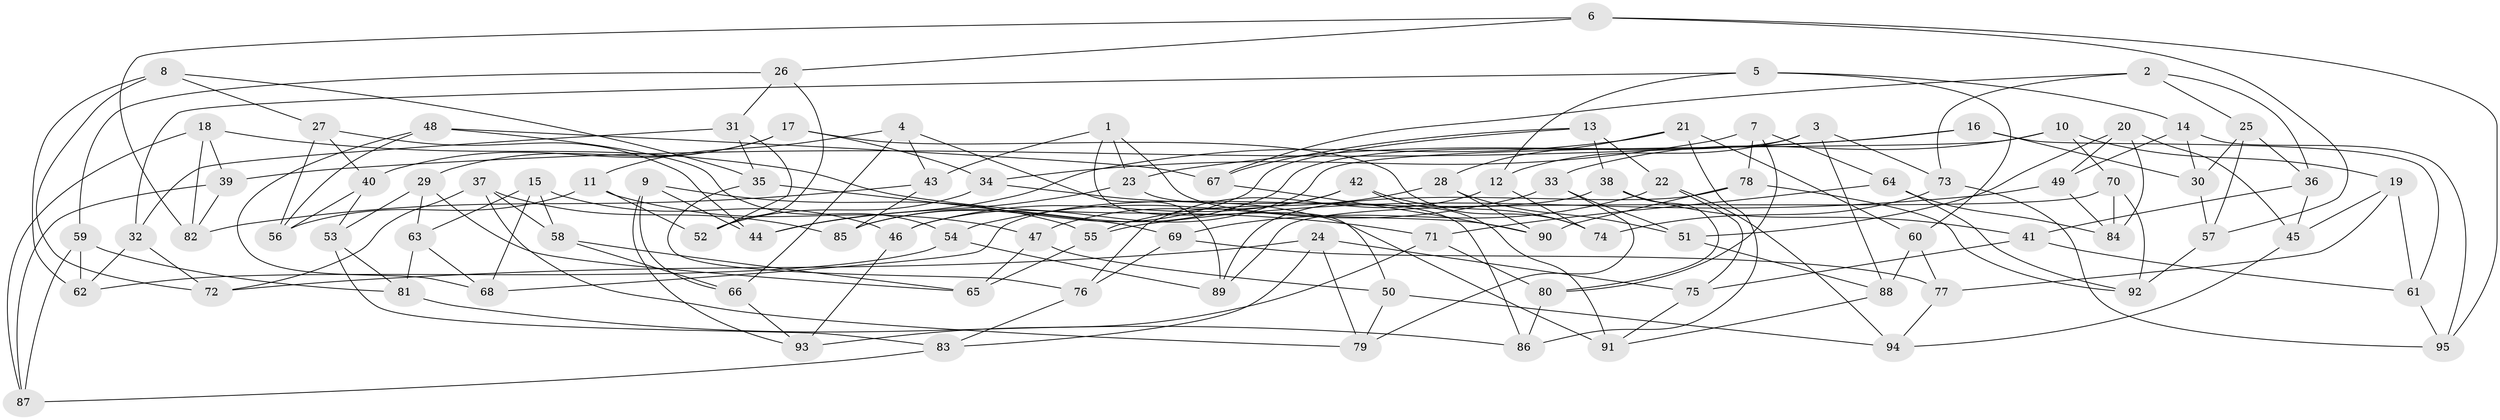 // coarse degree distribution, {6: 0.3333333333333333, 5: 0.10606060606060606, 4: 0.5151515151515151, 3: 0.045454545454545456}
// Generated by graph-tools (version 1.1) at 2025/24/03/03/25 07:24:28]
// undirected, 95 vertices, 190 edges
graph export_dot {
graph [start="1"]
  node [color=gray90,style=filled];
  1;
  2;
  3;
  4;
  5;
  6;
  7;
  8;
  9;
  10;
  11;
  12;
  13;
  14;
  15;
  16;
  17;
  18;
  19;
  20;
  21;
  22;
  23;
  24;
  25;
  26;
  27;
  28;
  29;
  30;
  31;
  32;
  33;
  34;
  35;
  36;
  37;
  38;
  39;
  40;
  41;
  42;
  43;
  44;
  45;
  46;
  47;
  48;
  49;
  50;
  51;
  52;
  53;
  54;
  55;
  56;
  57;
  58;
  59;
  60;
  61;
  62;
  63;
  64;
  65;
  66;
  67;
  68;
  69;
  70;
  71;
  72;
  73;
  74;
  75;
  76;
  77;
  78;
  79;
  80;
  81;
  82;
  83;
  84;
  85;
  86;
  87;
  88;
  89;
  90;
  91;
  92;
  93;
  94;
  95;
  1 -- 90;
  1 -- 43;
  1 -- 50;
  1 -- 23;
  2 -- 67;
  2 -- 73;
  2 -- 36;
  2 -- 25;
  3 -- 88;
  3 -- 73;
  3 -- 85;
  3 -- 12;
  4 -- 43;
  4 -- 89;
  4 -- 66;
  4 -- 11;
  5 -- 32;
  5 -- 12;
  5 -- 14;
  5 -- 60;
  6 -- 95;
  6 -- 57;
  6 -- 26;
  6 -- 82;
  7 -- 78;
  7 -- 64;
  7 -- 34;
  7 -- 80;
  8 -- 62;
  8 -- 27;
  8 -- 35;
  8 -- 72;
  9 -- 93;
  9 -- 66;
  9 -- 55;
  9 -- 44;
  10 -- 19;
  10 -- 33;
  10 -- 46;
  10 -- 70;
  11 -- 47;
  11 -- 52;
  11 -- 56;
  12 -- 76;
  12 -- 74;
  13 -- 67;
  13 -- 38;
  13 -- 22;
  13 -- 85;
  14 -- 49;
  14 -- 95;
  14 -- 30;
  15 -- 58;
  15 -- 46;
  15 -- 68;
  15 -- 63;
  16 -- 23;
  16 -- 61;
  16 -- 30;
  16 -- 39;
  17 -- 74;
  17 -- 29;
  17 -- 34;
  17 -- 40;
  18 -- 82;
  18 -- 71;
  18 -- 39;
  18 -- 87;
  19 -- 61;
  19 -- 45;
  19 -- 77;
  20 -- 45;
  20 -- 49;
  20 -- 51;
  20 -- 84;
  21 -- 28;
  21 -- 44;
  21 -- 60;
  21 -- 86;
  22 -- 75;
  22 -- 69;
  22 -- 94;
  23 -- 44;
  23 -- 86;
  24 -- 83;
  24 -- 75;
  24 -- 72;
  24 -- 79;
  25 -- 30;
  25 -- 36;
  25 -- 57;
  26 -- 59;
  26 -- 52;
  26 -- 31;
  27 -- 40;
  27 -- 44;
  27 -- 56;
  28 -- 51;
  28 -- 55;
  28 -- 90;
  29 -- 63;
  29 -- 53;
  29 -- 65;
  30 -- 57;
  31 -- 32;
  31 -- 52;
  31 -- 35;
  32 -- 62;
  32 -- 72;
  33 -- 51;
  33 -- 79;
  33 -- 54;
  34 -- 91;
  34 -- 52;
  35 -- 69;
  35 -- 76;
  36 -- 45;
  36 -- 41;
  37 -- 58;
  37 -- 79;
  37 -- 72;
  37 -- 85;
  38 -- 68;
  38 -- 41;
  38 -- 80;
  39 -- 82;
  39 -- 87;
  40 -- 56;
  40 -- 53;
  41 -- 61;
  41 -- 75;
  42 -- 47;
  42 -- 74;
  42 -- 91;
  42 -- 46;
  43 -- 85;
  43 -- 82;
  45 -- 94;
  46 -- 93;
  47 -- 65;
  47 -- 50;
  48 -- 56;
  48 -- 67;
  48 -- 68;
  48 -- 54;
  49 -- 84;
  49 -- 55;
  50 -- 79;
  50 -- 94;
  51 -- 88;
  53 -- 81;
  53 -- 83;
  54 -- 89;
  54 -- 62;
  55 -- 65;
  57 -- 92;
  58 -- 65;
  58 -- 66;
  59 -- 62;
  59 -- 81;
  59 -- 87;
  60 -- 88;
  60 -- 77;
  61 -- 95;
  63 -- 68;
  63 -- 81;
  64 -- 71;
  64 -- 84;
  64 -- 92;
  66 -- 93;
  67 -- 90;
  69 -- 77;
  69 -- 76;
  70 -- 89;
  70 -- 84;
  70 -- 92;
  71 -- 93;
  71 -- 80;
  73 -- 95;
  73 -- 74;
  75 -- 91;
  76 -- 83;
  77 -- 94;
  78 -- 92;
  78 -- 90;
  78 -- 89;
  80 -- 86;
  81 -- 86;
  83 -- 87;
  88 -- 91;
}
